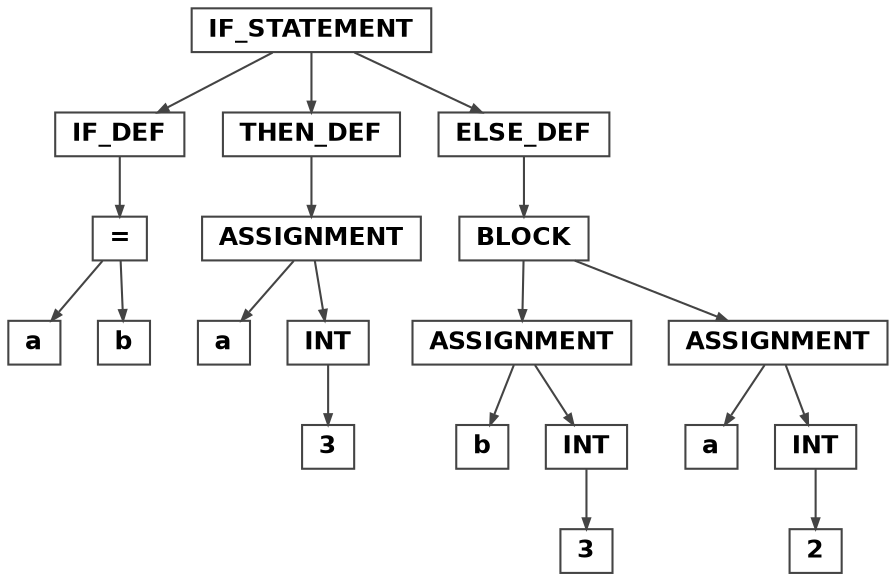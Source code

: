 digraph {

	ordering=out;
	ranksep=.4;
  margin=0;
	bgcolor="white"; node [shape=box, fixedsize=false, fontsize=12, fontname="Helvetica-bold", fontcolor="black"
		width=.25, height=.25, color="#444444", fillcolor="white", style="filled, solid"];
	edge [arrowsize=.5, color="#444444"]

  n2 [label="IF_STATEMENT"];
  n3 [label="IF_DEF"];
  n4 [label="="];
  n5 [label="a"];
  n6 [label="b"];
  n7 [label="THEN_DEF"];
  n8 [label="ASSIGNMENT"];
  n9 [label="a"];
  n10 [label="INT"];
  n11 [label="3"];
  n12 [label="ELSE_DEF"];
  n13 [label="BLOCK"];
  n14 [label="ASSIGNMENT"];
  n15 [label="b"];
  n16 [label="INT"];
  n17 [label="3"];
  n18 [label="ASSIGNMENT"];
  n19 [label="a"];
  n20 [label="INT"];
  n21 [label="2"];

  n2 -> n3 // "IF_STATEMENT" -> "IF_DEF"
  n3 -> n4 // "IF_DEF" -> "="
  n4 -> n5 // "=" -> "a"
  n4 -> n6 // "=" -> "b"
  n2 -> n7 // "IF_STATEMENT" -> "THEN_DEF"
  n7 -> n8 // "THEN_DEF" -> "ASSIGNMENT"
  n8 -> n9 // "ASSIGNMENT" -> "a"
  n8 -> n10 // "ASSIGNMENT" -> "INT"
  n10 -> n11 // "INT" -> "3"
  n2 -> n12 // "IF_STATEMENT" -> "ELSE_DEF"
  n12 -> n13 // "ELSE_DEF" -> "BLOCK"
  n13 -> n14 // "BLOCK" -> "ASSIGNMENT"
  n14 -> n15 // "ASSIGNMENT" -> "b"
  n14 -> n16 // "ASSIGNMENT" -> "INT"
  n16 -> n17 // "INT" -> "3"
  n13 -> n18 // "BLOCK" -> "ASSIGNMENT"
  n18 -> n19 // "ASSIGNMENT" -> "a"
  n18 -> n20 // "ASSIGNMENT" -> "INT"
  n20 -> n21 // "INT" -> "2"

}
